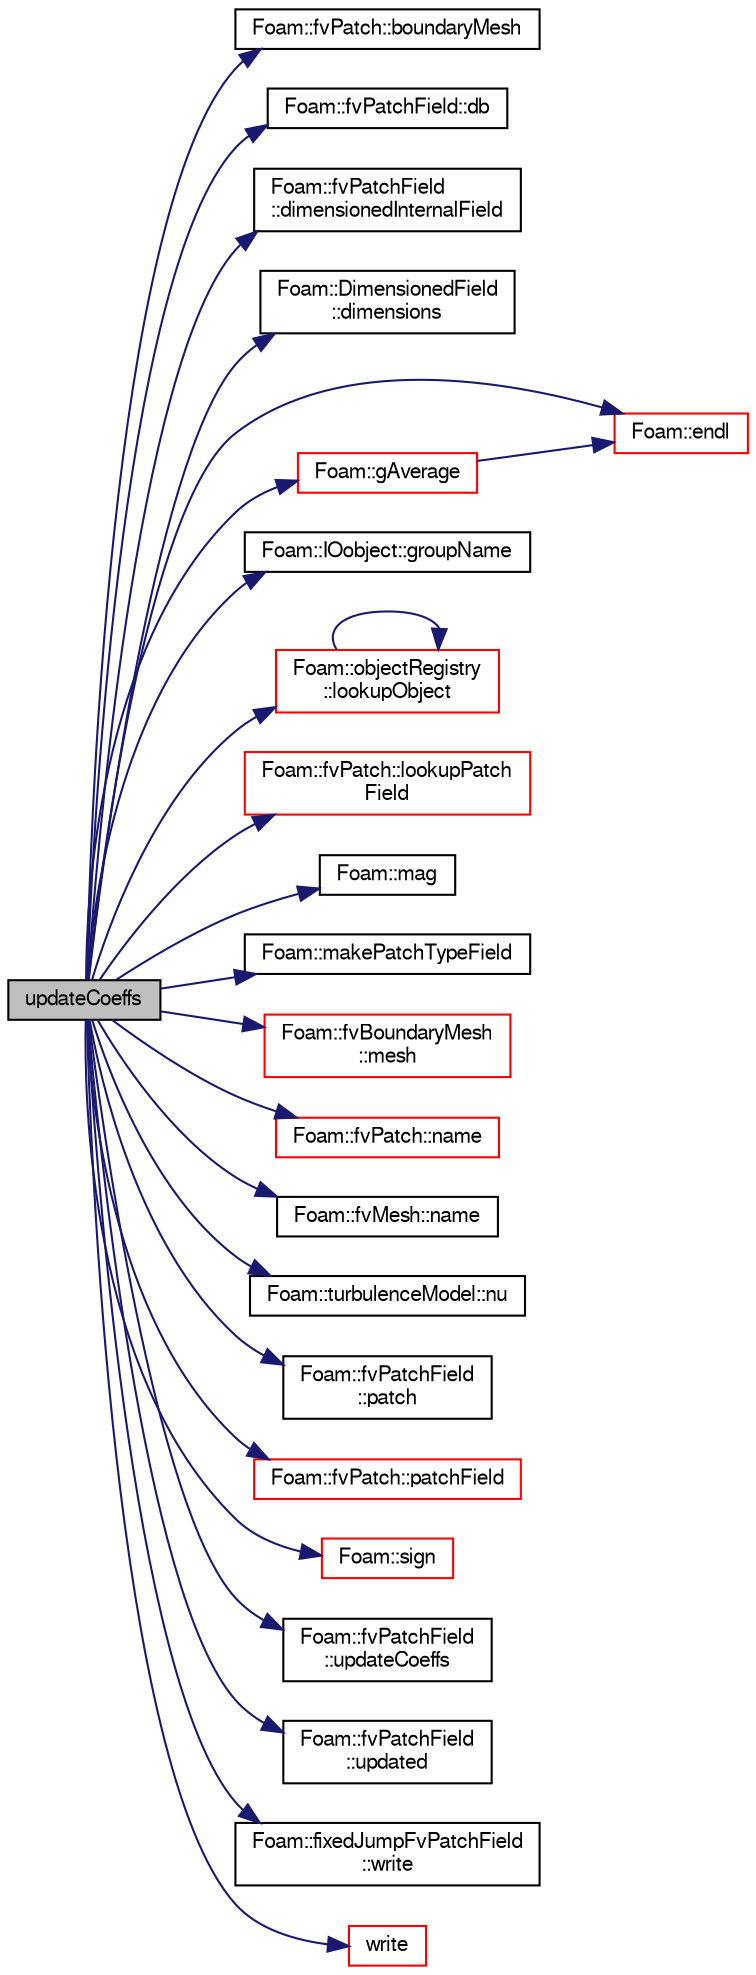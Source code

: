 digraph "updateCoeffs"
{
  bgcolor="transparent";
  edge [fontname="FreeSans",fontsize="10",labelfontname="FreeSans",labelfontsize="10"];
  node [fontname="FreeSans",fontsize="10",shape=record];
  rankdir="LR";
  Node158 [label="updateCoeffs",height=0.2,width=0.4,color="black", fillcolor="grey75", style="filled", fontcolor="black"];
  Node158 -> Node159 [color="midnightblue",fontsize="10",style="solid",fontname="FreeSans"];
  Node159 [label="Foam::fvPatch::boundaryMesh",height=0.2,width=0.4,color="black",URL="$a22870.html#adeb163bcd9dd47dcdc4a8f2ccf1c53eb",tooltip="Return boundaryMesh reference. "];
  Node158 -> Node160 [color="midnightblue",fontsize="10",style="solid",fontname="FreeSans"];
  Node160 [label="Foam::fvPatchField::db",height=0.2,width=0.4,color="black",URL="$a22354.html#a65cc75d9f80b1df5c3184fb2274a97f1",tooltip="Return local objectRegistry. "];
  Node158 -> Node161 [color="midnightblue",fontsize="10",style="solid",fontname="FreeSans"];
  Node161 [label="Foam::fvPatchField\l::dimensionedInternalField",height=0.2,width=0.4,color="black",URL="$a22354.html#a1067b719c3281eb98ffda55196ca2033",tooltip="Return dimensioned internal field reference. "];
  Node158 -> Node162 [color="midnightblue",fontsize="10",style="solid",fontname="FreeSans"];
  Node162 [label="Foam::DimensionedField\l::dimensions",height=0.2,width=0.4,color="black",URL="$a26390.html#a66989c1e0666e0d0c93a2056ce75599e",tooltip="Return dimensions. "];
  Node158 -> Node163 [color="midnightblue",fontsize="10",style="solid",fontname="FreeSans"];
  Node163 [label="Foam::endl",height=0.2,width=0.4,color="red",URL="$a21124.html#a2db8fe02a0d3909e9351bb4275b23ce4",tooltip="Add newline and flush stream. "];
  Node158 -> Node165 [color="midnightblue",fontsize="10",style="solid",fontname="FreeSans"];
  Node165 [label="Foam::gAverage",height=0.2,width=0.4,color="red",URL="$a21124.html#ab45e56189711a2e5cdd381a0e2b6cc5c"];
  Node165 -> Node163 [color="midnightblue",fontsize="10",style="solid",fontname="FreeSans"];
  Node158 -> Node184 [color="midnightblue",fontsize="10",style="solid",fontname="FreeSans"];
  Node184 [label="Foam::IOobject::groupName",height=0.2,width=0.4,color="black",URL="$a26142.html#ad5705e6da2a025ad75b4cf5d748d7d30"];
  Node158 -> Node185 [color="midnightblue",fontsize="10",style="solid",fontname="FreeSans"];
  Node185 [label="Foam::objectRegistry\l::lookupObject",height=0.2,width=0.4,color="red",URL="$a26326.html#a8b49296f8410366342c524250612c2aa",tooltip="Lookup and return the object of the given Type. "];
  Node185 -> Node185 [color="midnightblue",fontsize="10",style="solid",fontname="FreeSans"];
  Node158 -> Node231 [color="midnightblue",fontsize="10",style="solid",fontname="FreeSans"];
  Node231 [label="Foam::fvPatch::lookupPatch\lField",height=0.2,width=0.4,color="red",URL="$a22870.html#af277a21566a73b296d908601f43917be",tooltip="Lookup and return the patchField of the named field from the. "];
  Node158 -> Node235 [color="midnightblue",fontsize="10",style="solid",fontname="FreeSans"];
  Node235 [label="Foam::mag",height=0.2,width=0.4,color="black",URL="$a21124.html#a929da2a3fdcf3dacbbe0487d3a330dae"];
  Node158 -> Node236 [color="midnightblue",fontsize="10",style="solid",fontname="FreeSans"];
  Node236 [label="Foam::makePatchTypeField",height=0.2,width=0.4,color="black",URL="$a21124.html#a44a8c9a8ab08f6bf1f84bf3dab3f82a2"];
  Node158 -> Node237 [color="midnightblue",fontsize="10",style="solid",fontname="FreeSans"];
  Node237 [label="Foam::fvBoundaryMesh\l::mesh",height=0.2,width=0.4,color="red",URL="$a22762.html#a470f06cfb9b6ee887cd85d63de275607",tooltip="Return the mesh reference. "];
  Node158 -> Node260 [color="midnightblue",fontsize="10",style="solid",fontname="FreeSans"];
  Node260 [label="Foam::fvPatch::name",height=0.2,width=0.4,color="red",URL="$a22870.html#acc80e00a8ac919288fb55bd14cc88bf6",tooltip="Return name. "];
  Node158 -> Node262 [color="midnightblue",fontsize="10",style="solid",fontname="FreeSans"];
  Node262 [label="Foam::fvMesh::name",height=0.2,width=0.4,color="black",URL="$a22766.html#acc80e00a8ac919288fb55bd14cc88bf6",tooltip="Return reference to name. "];
  Node158 -> Node263 [color="midnightblue",fontsize="10",style="solid",fontname="FreeSans"];
  Node263 [label="Foam::turbulenceModel::nu",height=0.2,width=0.4,color="black",URL="$a31314.html#ad5f81fcd6f7d0ddad1a5fe2a8f08bb3f",tooltip="Return the laminar viscosity. "];
  Node158 -> Node264 [color="midnightblue",fontsize="10",style="solid",fontname="FreeSans"];
  Node264 [label="Foam::fvPatchField\l::patch",height=0.2,width=0.4,color="black",URL="$a22354.html#aca0923a4611f6166ffd8fa14d81864a4",tooltip="Return patch. "];
  Node158 -> Node265 [color="midnightblue",fontsize="10",style="solid",fontname="FreeSans"];
  Node265 [label="Foam::fvPatch::patchField",height=0.2,width=0.4,color="red",URL="$a22870.html#a491c39cea9b45bfa27a073eb55ac6de4",tooltip="Return the corresponding patchField of the named field. "];
  Node158 -> Node267 [color="midnightblue",fontsize="10",style="solid",fontname="FreeSans"];
  Node267 [label="Foam::sign",height=0.2,width=0.4,color="red",URL="$a21124.html#a221fd301d6c49c5bd4a6c0f5ccb893b2"];
  Node158 -> Node268 [color="midnightblue",fontsize="10",style="solid",fontname="FreeSans"];
  Node268 [label="Foam::fvPatchField\l::updateCoeffs",height=0.2,width=0.4,color="black",URL="$a22354.html#a7e24eafac629d3733181cd942d4c902f",tooltip="Update the coefficients associated with the patch field. "];
  Node158 -> Node269 [color="midnightblue",fontsize="10",style="solid",fontname="FreeSans"];
  Node269 [label="Foam::fvPatchField\l::updated",height=0.2,width=0.4,color="black",URL="$a22354.html#adb515d6ca9be66613efaaeb72c9709db",tooltip="Return true if the boundary condition has already been updated. "];
  Node158 -> Node270 [color="midnightblue",fontsize="10",style="solid",fontname="FreeSans"];
  Node270 [label="Foam::fixedJumpFvPatchField\l::write",height=0.2,width=0.4,color="black",URL="$a22102.html#a293fdfec8bdfbd5c3913ab4c9f3454ff",tooltip="Write. "];
  Node158 -> Node271 [color="midnightblue",fontsize="10",style="solid",fontname="FreeSans"];
  Node271 [label="write",height=0.2,width=0.4,color="red",URL="$a30826.html#a293fdfec8bdfbd5c3913ab4c9f3454ff",tooltip="Write. "];
}

